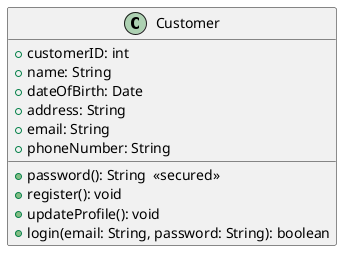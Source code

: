 @startuml
class Customer {
    +customerID: int
    +name: String
    +dateOfBirth: Date
    +address: String
    +email: String
    +phoneNumber: String

    +password(): String  <<secured>>
    +register(): void
    +updateProfile(): void
    +login(email: String, password: String): boolean
}
@enduml